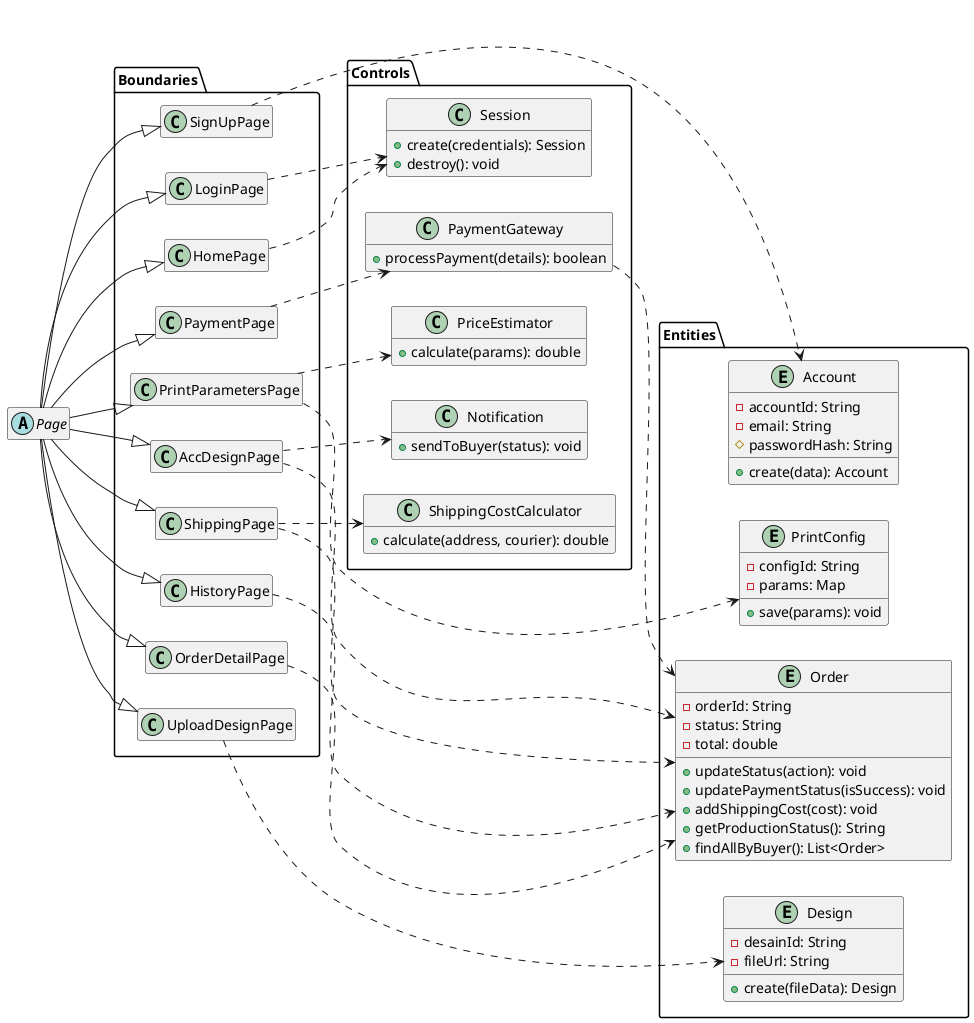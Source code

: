 @startuml
skinparam backgroundColor transparent
left to right direction
hide empty members

' --- ENTITIES ---
package "Entities" {
  entity Account {
    - accountId: String
    - email: String
    # passwordHash: String
    + create(data): Account
  }

  entity Design {
    - desainId: String
    - fileUrl: String
    + create(fileData): Design
  }

  entity PrintConfig {
    - configId: String
    - params: Map
    + save(params): void
  }

  entity Order {
    - orderId: String
    - status: String
    - total: double
    + updateStatus(action): void
    + updatePaymentStatus(isSuccess): void
    + addShippingCost(cost): void
    + getProductionStatus(): String
    + findAllByBuyer(): List<Order>
  }
}

' --- BOUNDARY / PAGES ---
abstract Page
package "Boundaries" {
  class SignUpPage
  class LoginPage
  class HomePage
  class AccDesignPage
  class UploadDesignPage
  class PrintParametersPage
  class PaymentPage
  class ShippingPage
  class OrderDetailPage
  class HistoryPage
}


' --- CONTROL ---
package "Controls" {
  class Session {
    + create(credentials): Session
    + destroy(): void
  }

  class Notification {
    + sendToBuyer(status): void
  }

  class PriceEstimator {
    + calculate(params): double
  }

  class PaymentGateway {
    + processPayment(details): boolean
  }

  class ShippingCostCalculator {
    + calculate(address, courier): double
  }
}

' --- Inheritance ---
Page --|> SignUpPage
Page --|> LoginPage
Page --|> HomePage
Page --|> AccDesignPage
Page --|> UploadDesignPage
Page --|> PrintParametersPage
Page --|> PaymentPage
Page --|> ShippingPage
Page --|> OrderDetailPage
Page --|> HistoryPage

' --- Weak Dependencies ---
SignUpPage ..> Account
LoginPage ..> Session
HomePage ..> Session
UploadDesignPage ..> Design
PrintParametersPage ..> PrintConfig
PrintParametersPage ..> PriceEstimator
AccDesignPage ..> Order
AccDesignPage ..> Notification
PaymentPage ..> PaymentGateway
PaymentGateway ..> Order
ShippingPage ..> ShippingCostCalculator
ShippingPage ..> Order
OrderDetailPage ..> Order
HistoryPage ..> Order

@enduml
